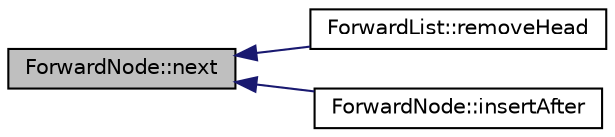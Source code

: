 digraph "ForwardNode::next"
{
  edge [fontname="Helvetica",fontsize="10",labelfontname="Helvetica",labelfontsize="10"];
  node [fontname="Helvetica",fontsize="10",shape=record];
  rankdir="LR";
  Node32 [label="ForwardNode::next",height=0.2,width=0.4,color="black", fillcolor="grey75", style="filled", fontcolor="black"];
  Node32 -> Node33 [dir="back",color="midnightblue",fontsize="10",style="solid",fontname="Helvetica"];
  Node33 [label="ForwardList::removeHead",height=0.2,width=0.4,color="black", fillcolor="white", style="filled",URL="$d2/d96/class_forward_list.html#a7b555711ba45fa50f6a0af2dad448f02"];
  Node32 -> Node34 [dir="back",color="midnightblue",fontsize="10",style="solid",fontname="Helvetica"];
  Node34 [label="ForwardNode::insertAfter",height=0.2,width=0.4,color="black", fillcolor="white", style="filled",URL="$d2/daa/class_forward_node.html#ad9ca1cb945541797522c7fd51bdbdbca"];
}
